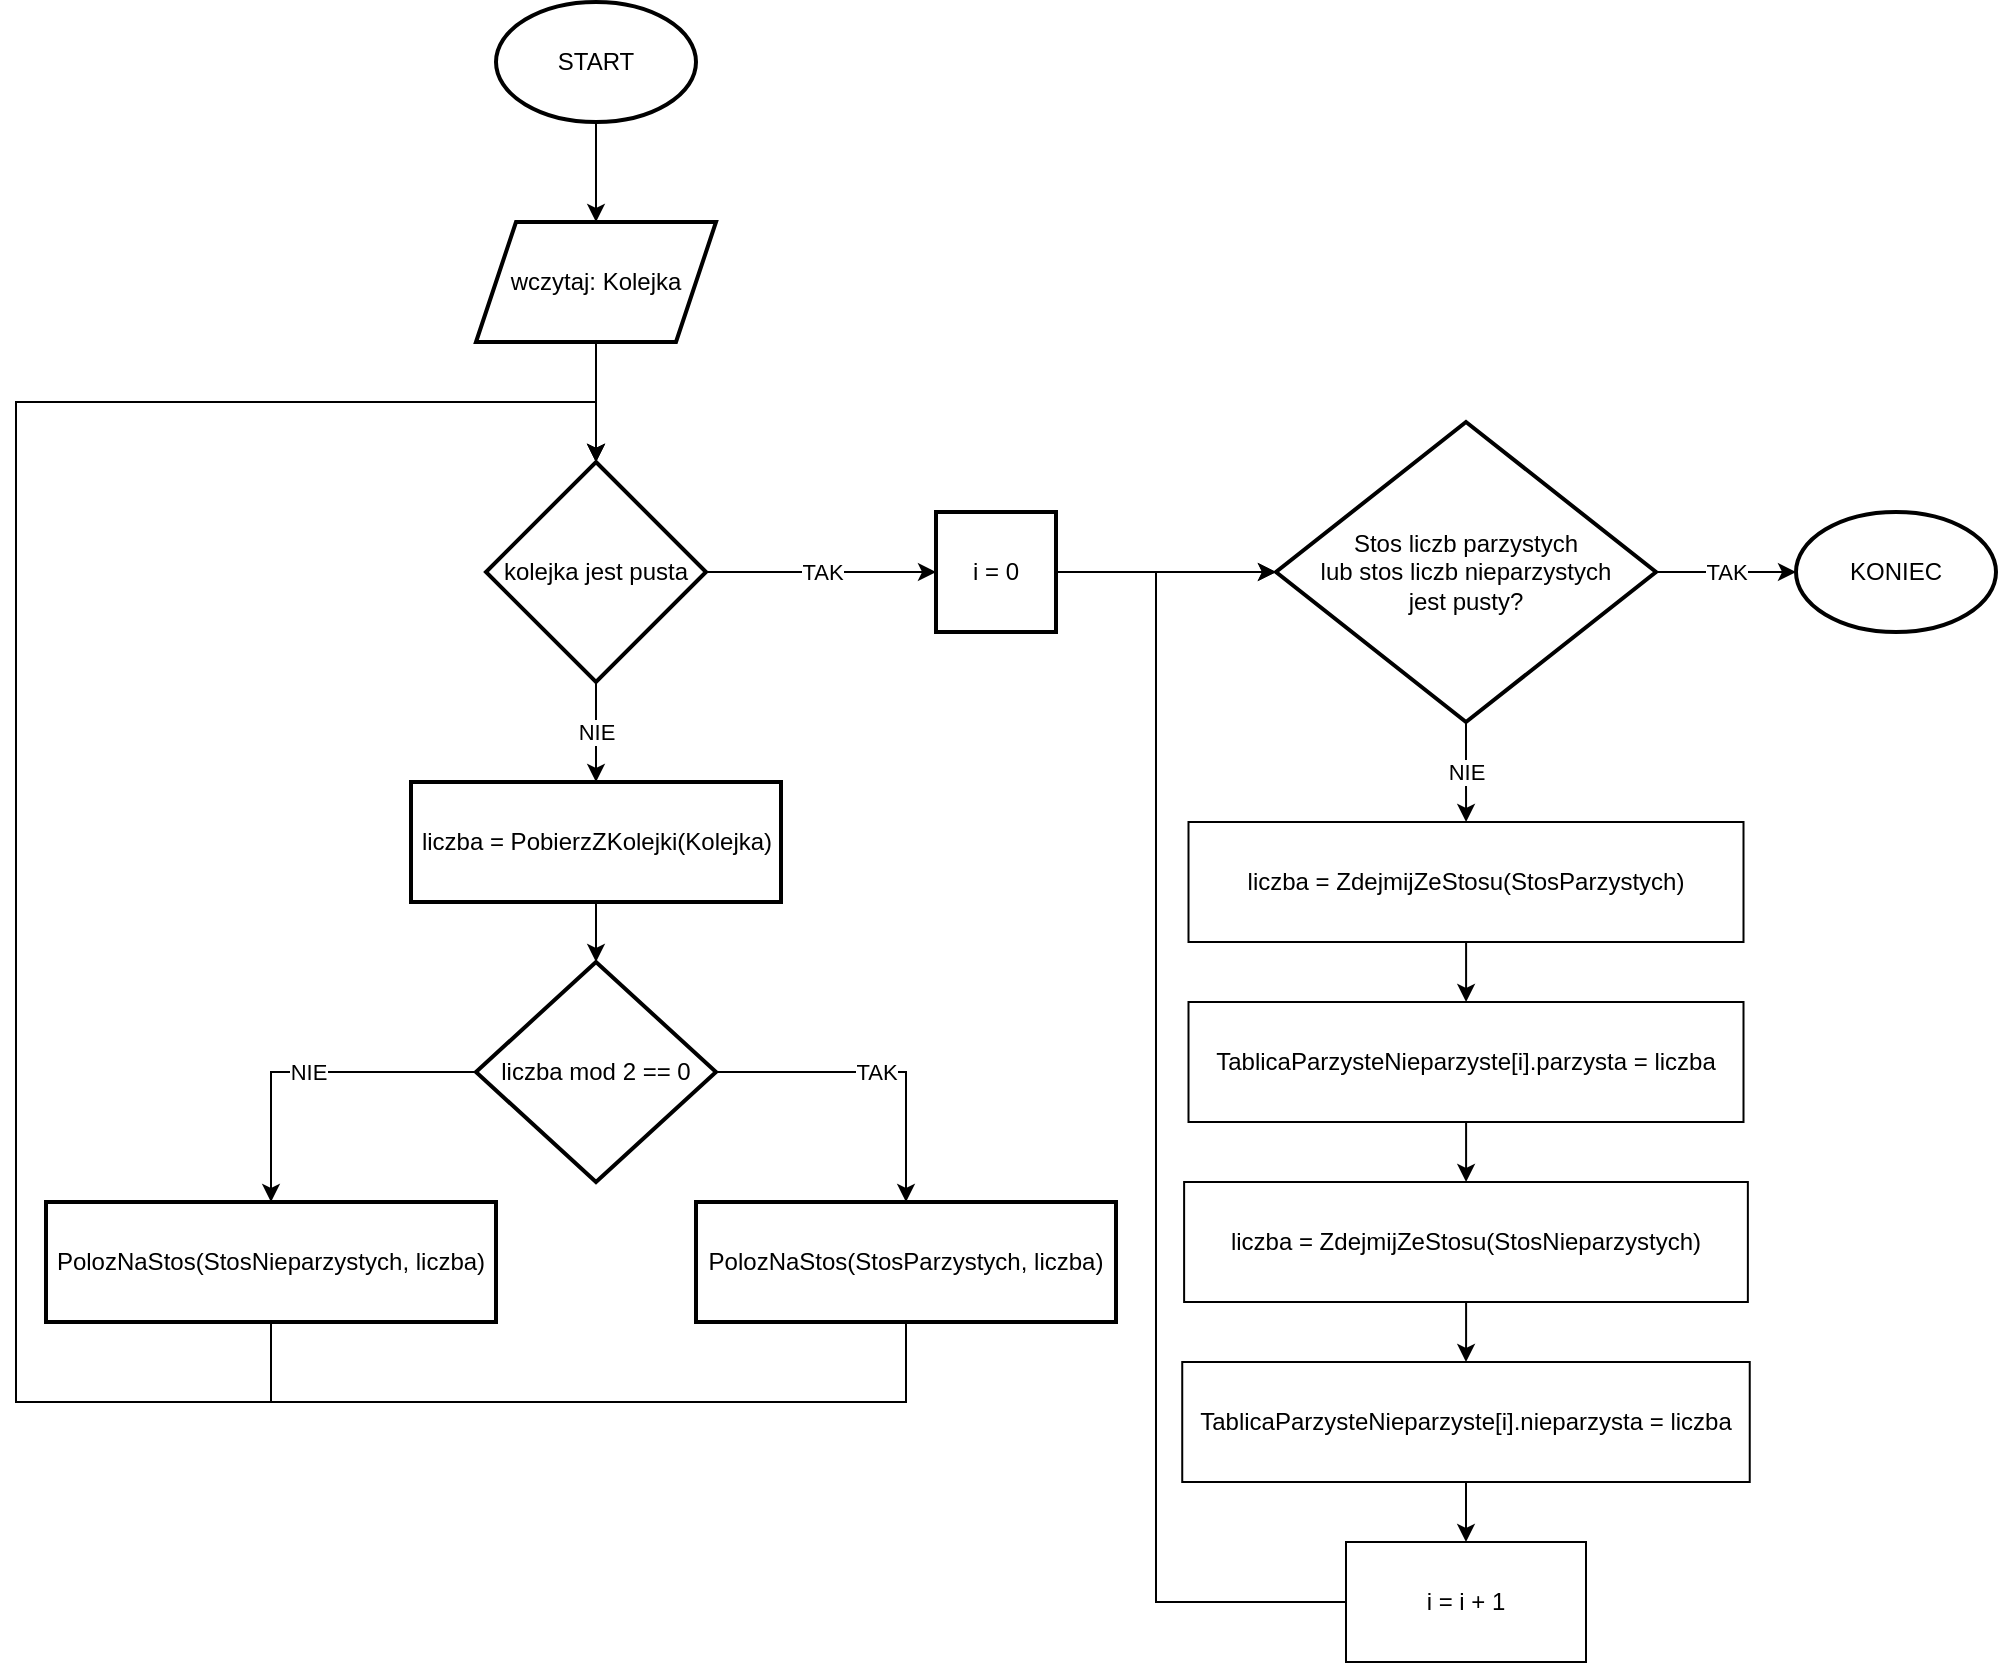 <mxfile version="21.3.7" type="github">
  <diagram name="Strona-1" id="uGcpRZU6NgpHU1xebrsN">
    <mxGraphModel dx="1900" dy="819" grid="1" gridSize="10" guides="1" tooltips="1" connect="1" arrows="1" fold="1" page="0" pageScale="1" pageWidth="827" pageHeight="1169" background="none" math="0" shadow="0">
      <root>
        <mxCell id="0" />
        <mxCell id="1" parent="0" />
        <mxCell id="SnsUbLCSZcXVaI-WfpS3-2" value="" style="edgeStyle=orthogonalEdgeStyle;rounded=0;orthogonalLoop=1;jettySize=auto;html=1;" parent="1" source="ti8bBpOAtPQ81vVUXoVw-1" target="SnsUbLCSZcXVaI-WfpS3-1" edge="1">
          <mxGeometry relative="1" as="geometry" />
        </mxCell>
        <mxCell id="ti8bBpOAtPQ81vVUXoVw-1" value="START" style="strokeWidth=2;html=1;shape=mxgraph.flowchart.start_1;whiteSpace=wrap;" parent="1" vertex="1">
          <mxGeometry x="-20" y="50" width="100" height="60" as="geometry" />
        </mxCell>
        <mxCell id="tffMLPbtxx34B7XqvIBA-7" value="NIE" style="edgeStyle=orthogonalEdgeStyle;rounded=0;orthogonalLoop=1;jettySize=auto;html=1;" parent="1" source="ti8bBpOAtPQ81vVUXoVw-8" target="tffMLPbtxx34B7XqvIBA-6" edge="1">
          <mxGeometry relative="1" as="geometry" />
        </mxCell>
        <mxCell id="tffMLPbtxx34B7XqvIBA-32" value="TAK" style="edgeStyle=none;rounded=0;orthogonalLoop=1;jettySize=auto;html=1;" parent="1" source="ti8bBpOAtPQ81vVUXoVw-8" target="tffMLPbtxx34B7XqvIBA-31" edge="1">
          <mxGeometry relative="1" as="geometry" />
        </mxCell>
        <mxCell id="ti8bBpOAtPQ81vVUXoVw-8" value="kolejka jest pusta" style="rhombus;whiteSpace=wrap;html=1;strokeWidth=2;" parent="1" vertex="1">
          <mxGeometry x="-25" y="280" width="110" height="110" as="geometry" />
        </mxCell>
        <mxCell id="tffMLPbtxx34B7XqvIBA-9" value="" style="edgeStyle=orthogonalEdgeStyle;rounded=0;orthogonalLoop=1;jettySize=auto;html=1;" parent="1" source="tffMLPbtxx34B7XqvIBA-6" target="tffMLPbtxx34B7XqvIBA-8" edge="1">
          <mxGeometry relative="1" as="geometry" />
        </mxCell>
        <mxCell id="tffMLPbtxx34B7XqvIBA-6" value="liczba =&amp;nbsp;PobierzZKolejki(Kolejka)" style="whiteSpace=wrap;html=1;strokeWidth=2;" parent="1" vertex="1">
          <mxGeometry x="-62.5" y="440" width="185" height="60" as="geometry" />
        </mxCell>
        <mxCell id="tffMLPbtxx34B7XqvIBA-15" value="TAK" style="edgeStyle=orthogonalEdgeStyle;rounded=0;orthogonalLoop=1;jettySize=auto;html=1;exitX=1;exitY=0.5;exitDx=0;exitDy=0;" parent="1" source="tffMLPbtxx34B7XqvIBA-8" target="tffMLPbtxx34B7XqvIBA-14" edge="1">
          <mxGeometry relative="1" as="geometry" />
        </mxCell>
        <mxCell id="tffMLPbtxx34B7XqvIBA-18" value="NIE" style="edgeStyle=orthogonalEdgeStyle;rounded=0;orthogonalLoop=1;jettySize=auto;html=1;exitX=0;exitY=0.5;exitDx=0;exitDy=0;" parent="1" source="tffMLPbtxx34B7XqvIBA-8" target="tffMLPbtxx34B7XqvIBA-17" edge="1">
          <mxGeometry relative="1" as="geometry" />
        </mxCell>
        <mxCell id="tffMLPbtxx34B7XqvIBA-8" value="liczba mod 2 == 0" style="rhombus;whiteSpace=wrap;html=1;strokeWidth=2;" parent="1" vertex="1">
          <mxGeometry x="-30" y="530" width="120" height="110" as="geometry" />
        </mxCell>
        <mxCell id="39aRlqSUeUamqpK47f_N-28" style="edgeStyle=orthogonalEdgeStyle;rounded=0;orthogonalLoop=1;jettySize=auto;html=1;exitX=0.5;exitY=1;exitDx=0;exitDy=0;entryX=0.5;entryY=0;entryDx=0;entryDy=0;" edge="1" parent="1" source="tffMLPbtxx34B7XqvIBA-14" target="ti8bBpOAtPQ81vVUXoVw-8">
          <mxGeometry relative="1" as="geometry">
            <mxPoint x="30" y="250" as="targetPoint" />
            <Array as="points">
              <mxPoint x="185" y="750" />
              <mxPoint x="-260" y="750" />
              <mxPoint x="-260" y="250" />
              <mxPoint x="30" y="250" />
            </Array>
          </mxGeometry>
        </mxCell>
        <mxCell id="tffMLPbtxx34B7XqvIBA-14" value="PolozNaStos(StosParzystych, liczba)" style="whiteSpace=wrap;html=1;strokeWidth=2;" parent="1" vertex="1">
          <mxGeometry x="80" y="650" width="210" height="60" as="geometry" />
        </mxCell>
        <mxCell id="tffMLPbtxx34B7XqvIBA-16" style="edgeStyle=orthogonalEdgeStyle;rounded=0;orthogonalLoop=1;jettySize=auto;html=1;exitX=0.5;exitY=1;exitDx=0;exitDy=0;" parent="1" edge="1">
          <mxGeometry relative="1" as="geometry">
            <mxPoint x="350" y="615" as="sourcePoint" />
            <mxPoint x="350" y="615" as="targetPoint" />
          </mxGeometry>
        </mxCell>
        <mxCell id="39aRlqSUeUamqpK47f_N-27" style="edgeStyle=orthogonalEdgeStyle;rounded=0;orthogonalLoop=1;jettySize=auto;html=1;exitX=0.5;exitY=1;exitDx=0;exitDy=0;entryX=0.5;entryY=0;entryDx=0;entryDy=0;" edge="1" parent="1" source="tffMLPbtxx34B7XqvIBA-17" target="ti8bBpOAtPQ81vVUXoVw-8">
          <mxGeometry relative="1" as="geometry">
            <mxPoint x="-50" y="300" as="targetPoint" />
            <Array as="points">
              <mxPoint x="-132" y="750" />
              <mxPoint x="-260" y="750" />
              <mxPoint x="-260" y="250" />
              <mxPoint x="30" y="250" />
            </Array>
          </mxGeometry>
        </mxCell>
        <mxCell id="tffMLPbtxx34B7XqvIBA-17" value="PolozNaStos(StosNieparzystych, liczba)" style="whiteSpace=wrap;html=1;strokeWidth=2;" parent="1" vertex="1">
          <mxGeometry x="-245" y="650" width="225" height="60" as="geometry" />
        </mxCell>
        <mxCell id="tffMLPbtxx34B7XqvIBA-34" value="" style="edgeStyle=none;rounded=0;orthogonalLoop=1;jettySize=auto;html=1;" parent="1" source="tffMLPbtxx34B7XqvIBA-31" target="tffMLPbtxx34B7XqvIBA-33" edge="1">
          <mxGeometry relative="1" as="geometry" />
        </mxCell>
        <mxCell id="tffMLPbtxx34B7XqvIBA-31" value="i = 0" style="whiteSpace=wrap;html=1;strokeWidth=2;" parent="1" vertex="1">
          <mxGeometry x="200" y="305" width="60" height="60" as="geometry" />
        </mxCell>
        <mxCell id="tffMLPbtxx34B7XqvIBA-40" value="TAK" style="edgeStyle=none;rounded=0;orthogonalLoop=1;jettySize=auto;html=1;exitX=1;exitY=0.5;exitDx=0;exitDy=0;entryX=0;entryY=0.5;entryDx=0;entryDy=0;entryPerimeter=0;" parent="1" source="tffMLPbtxx34B7XqvIBA-33" target="tffMLPbtxx34B7XqvIBA-39" edge="1">
          <mxGeometry relative="1" as="geometry" />
        </mxCell>
        <mxCell id="39aRlqSUeUamqpK47f_N-12" value="NIE" style="edgeStyle=orthogonalEdgeStyle;rounded=0;orthogonalLoop=1;jettySize=auto;html=1;" edge="1" parent="1" source="tffMLPbtxx34B7XqvIBA-33" target="39aRlqSUeUamqpK47f_N-1">
          <mxGeometry relative="1" as="geometry" />
        </mxCell>
        <mxCell id="tffMLPbtxx34B7XqvIBA-33" value="Stos liczb parzystych &lt;br&gt;lub stos liczb nieparzystych&lt;br&gt;jest pusty?" style="rhombus;whiteSpace=wrap;html=1;strokeWidth=2;" parent="1" vertex="1">
          <mxGeometry x="370" y="260" width="190" height="150" as="geometry" />
        </mxCell>
        <mxCell id="tffMLPbtxx34B7XqvIBA-39" value="KONIEC" style="strokeWidth=2;html=1;shape=mxgraph.flowchart.start_1;whiteSpace=wrap;" parent="1" vertex="1">
          <mxGeometry x="630" y="305" width="100" height="60" as="geometry" />
        </mxCell>
        <mxCell id="SnsUbLCSZcXVaI-WfpS3-3" style="edgeStyle=orthogonalEdgeStyle;rounded=0;orthogonalLoop=1;jettySize=auto;html=1;exitX=0.5;exitY=1;exitDx=0;exitDy=0;" parent="1" source="SnsUbLCSZcXVaI-WfpS3-1" target="ti8bBpOAtPQ81vVUXoVw-8" edge="1">
          <mxGeometry relative="1" as="geometry" />
        </mxCell>
        <mxCell id="SnsUbLCSZcXVaI-WfpS3-1" value="wczytaj: Kolejka" style="shape=parallelogram;perimeter=parallelogramPerimeter;whiteSpace=wrap;html=1;fixedSize=1;strokeWidth=2;" parent="1" vertex="1">
          <mxGeometry x="-30" y="160" width="120" height="60" as="geometry" />
        </mxCell>
        <mxCell id="39aRlqSUeUamqpK47f_N-5" value="" style="edgeStyle=orthogonalEdgeStyle;rounded=0;orthogonalLoop=1;jettySize=auto;html=1;" edge="1" parent="1" source="39aRlqSUeUamqpK47f_N-1" target="39aRlqSUeUamqpK47f_N-4">
          <mxGeometry relative="1" as="geometry" />
        </mxCell>
        <mxCell id="39aRlqSUeUamqpK47f_N-1" value="liczba =&amp;nbsp;ZdejmijZeStosu(StosParzystych)" style="rounded=0;whiteSpace=wrap;html=1;" vertex="1" parent="1">
          <mxGeometry x="326.25" y="460" width="277.5" height="60" as="geometry" />
        </mxCell>
        <mxCell id="39aRlqSUeUamqpK47f_N-21" value="" style="edgeStyle=orthogonalEdgeStyle;rounded=0;orthogonalLoop=1;jettySize=auto;html=1;" edge="1" parent="1" source="39aRlqSUeUamqpK47f_N-4" target="39aRlqSUeUamqpK47f_N-19">
          <mxGeometry relative="1" as="geometry" />
        </mxCell>
        <mxCell id="39aRlqSUeUamqpK47f_N-4" value="TablicaParzysteNieparzyste[i].parzysta = liczba" style="whiteSpace=wrap;html=1;rounded=0;" vertex="1" parent="1">
          <mxGeometry x="326.25" y="550" width="277.5" height="60" as="geometry" />
        </mxCell>
        <mxCell id="39aRlqSUeUamqpK47f_N-13" style="edgeStyle=orthogonalEdgeStyle;rounded=0;orthogonalLoop=1;jettySize=auto;html=1;exitX=0;exitY=0.5;exitDx=0;exitDy=0;entryX=0;entryY=0.5;entryDx=0;entryDy=0;" edge="1" parent="1" source="39aRlqSUeUamqpK47f_N-10" target="tffMLPbtxx34B7XqvIBA-33">
          <mxGeometry relative="1" as="geometry">
            <mxPoint x="310" y="340" as="targetPoint" />
            <Array as="points">
              <mxPoint x="310" y="850" />
              <mxPoint x="310" y="335" />
            </Array>
          </mxGeometry>
        </mxCell>
        <mxCell id="39aRlqSUeUamqpK47f_N-10" value="i = i + 1" style="whiteSpace=wrap;html=1;rounded=0;" vertex="1" parent="1">
          <mxGeometry x="405" y="820" width="120" height="60" as="geometry" />
        </mxCell>
        <mxCell id="39aRlqSUeUamqpK47f_N-22" value="" style="edgeStyle=orthogonalEdgeStyle;rounded=0;orthogonalLoop=1;jettySize=auto;html=1;" edge="1" parent="1" source="39aRlqSUeUamqpK47f_N-19" target="39aRlqSUeUamqpK47f_N-20">
          <mxGeometry relative="1" as="geometry" />
        </mxCell>
        <mxCell id="39aRlqSUeUamqpK47f_N-19" value="liczba =&amp;nbsp;ZdejmijZeStosu(StosNieparzystych)" style="rounded=0;whiteSpace=wrap;html=1;" vertex="1" parent="1">
          <mxGeometry x="324.06" y="640" width="281.87" height="60" as="geometry" />
        </mxCell>
        <mxCell id="39aRlqSUeUamqpK47f_N-23" value="" style="edgeStyle=orthogonalEdgeStyle;rounded=0;orthogonalLoop=1;jettySize=auto;html=1;" edge="1" parent="1" source="39aRlqSUeUamqpK47f_N-20" target="39aRlqSUeUamqpK47f_N-10">
          <mxGeometry relative="1" as="geometry" />
        </mxCell>
        <mxCell id="39aRlqSUeUamqpK47f_N-20" value="TablicaParzysteNieparzyste[i].nieparzysta = liczba" style="whiteSpace=wrap;html=1;rounded=0;" vertex="1" parent="1">
          <mxGeometry x="323.12" y="730" width="283.75" height="60" as="geometry" />
        </mxCell>
      </root>
    </mxGraphModel>
  </diagram>
</mxfile>
